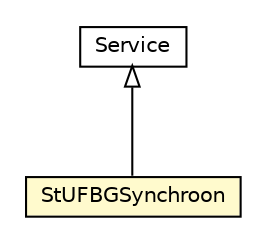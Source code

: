#!/usr/local/bin/dot
#
# Class diagram 
# Generated by UMLGraph version R5_6-24-gf6e263 (http://www.umlgraph.org/)
#

digraph G {
	edge [fontname="Helvetica",fontsize=10,labelfontname="Helvetica",labelfontsize=10];
	node [fontname="Helvetica",fontsize=10,shape=plaintext];
	nodesep=0.25;
	ranksep=0.5;
	// nl.egem.stuf.sector.bg._0204.StUFBGSynchroon
	c196307 [label=<<table title="nl.egem.stuf.sector.bg._0204.StUFBGSynchroon" border="0" cellborder="1" cellspacing="0" cellpadding="2" port="p" bgcolor="lemonChiffon" href="./StUFBGSynchroon.html">
		<tr><td><table border="0" cellspacing="0" cellpadding="1">
<tr><td align="center" balign="center"> StUFBGSynchroon </td></tr>
		</table></td></tr>
		</table>>, URL="./StUFBGSynchroon.html", fontname="Helvetica", fontcolor="black", fontsize=10.0];
	//nl.egem.stuf.sector.bg._0204.StUFBGSynchroon extends javax.xml.ws.Service
	c196333:p -> c196307:p [dir=back,arrowtail=empty];
	// javax.xml.ws.Service
	c196333 [label=<<table title="javax.xml.ws.Service" border="0" cellborder="1" cellspacing="0" cellpadding="2" port="p">
		<tr><td><table border="0" cellspacing="0" cellpadding="1">
<tr><td align="center" balign="center"> Service </td></tr>
		</table></td></tr>
		</table>>, URL="null", fontname="Helvetica", fontcolor="black", fontsize=10.0];
}

